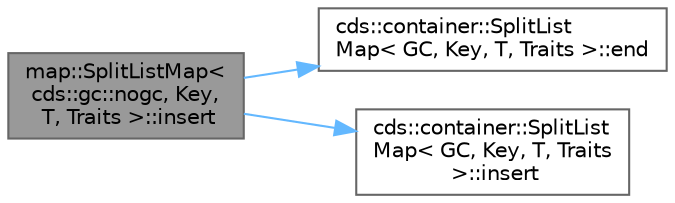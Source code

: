 digraph "map::SplitListMap&lt; cds::gc::nogc, Key, T, Traits &gt;::insert"
{
 // LATEX_PDF_SIZE
  bgcolor="transparent";
  edge [fontname=Helvetica,fontsize=10,labelfontname=Helvetica,labelfontsize=10];
  node [fontname=Helvetica,fontsize=10,shape=box,height=0.2,width=0.4];
  rankdir="LR";
  Node1 [id="Node000001",label="map::SplitListMap\<\l cds::gc::nogc, Key,\l T, Traits \>::insert",height=0.2,width=0.4,color="gray40", fillcolor="grey60", style="filled", fontcolor="black",tooltip=" "];
  Node1 -> Node2 [id="edge1_Node000001_Node000002",color="steelblue1",style="solid",tooltip=" "];
  Node2 [id="Node000002",label="cds::container::SplitList\lMap\< GC, Key, T, Traits \>::end",height=0.2,width=0.4,color="grey40", fillcolor="white", style="filled",URL="$classcds_1_1container_1_1_split_list_map.html#a0cb6e89e0ffff866e56420352294254a",tooltip=" "];
  Node1 -> Node3 [id="edge2_Node000001_Node000003",color="steelblue1",style="solid",tooltip=" "];
  Node3 [id="Node000003",label="cds::container::SplitList\lMap\< GC, Key, T, Traits\l \>::insert",height=0.2,width=0.4,color="grey40", fillcolor="white", style="filled",URL="$classcds_1_1container_1_1_split_list_map.html#a3975e5c061128e42a001031124d1a2fb",tooltip=" "];
}
